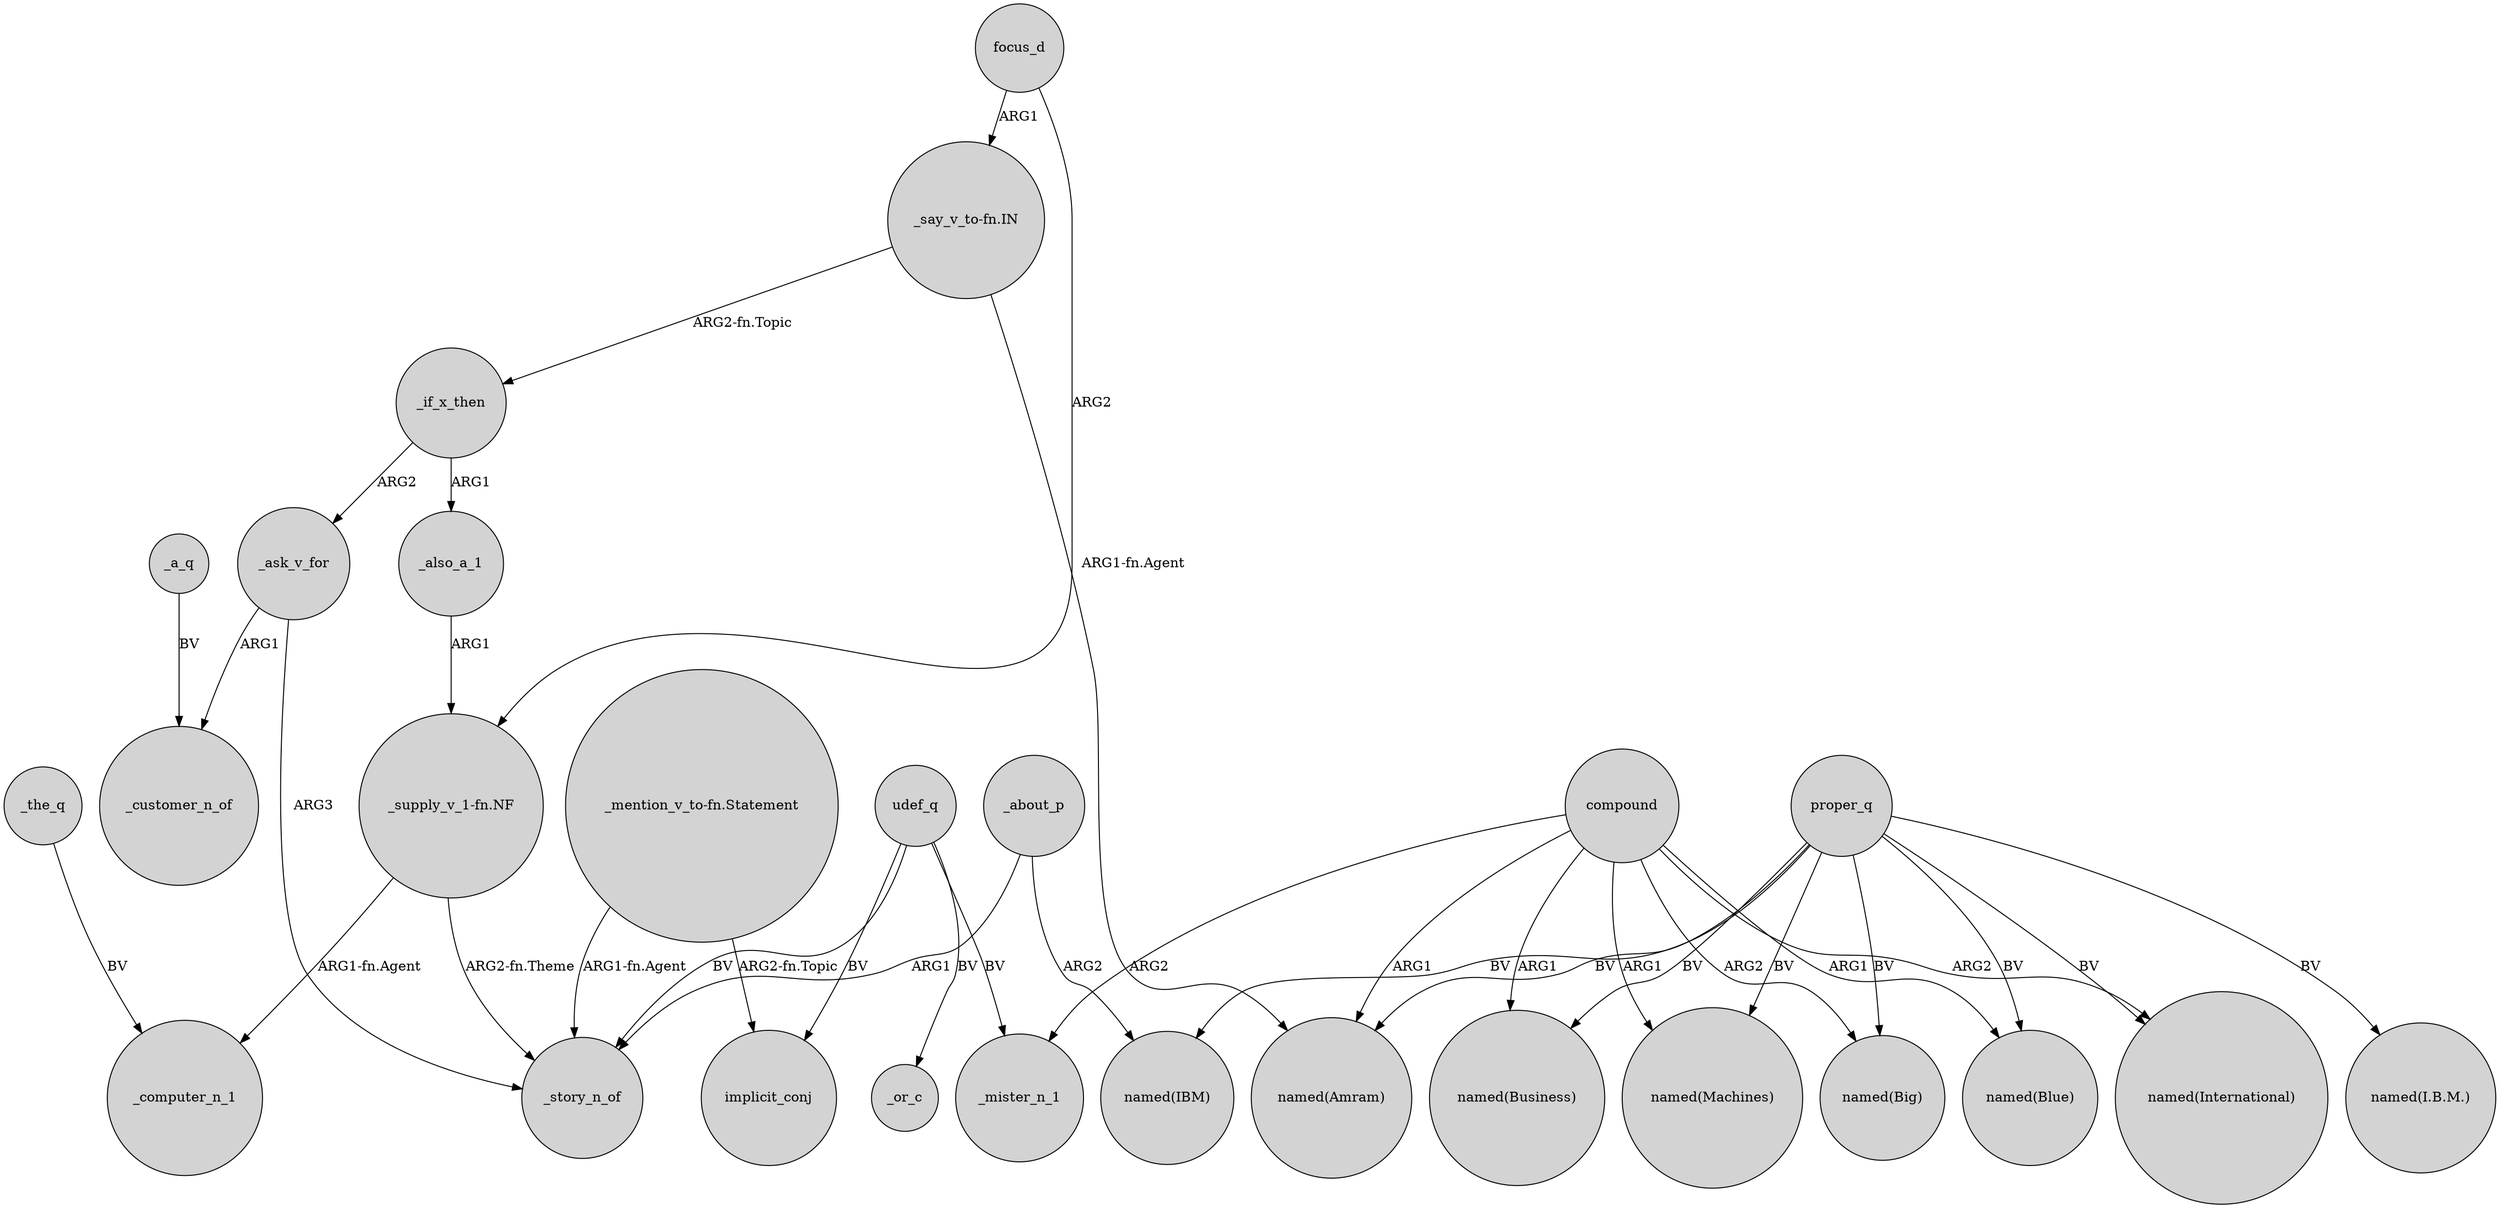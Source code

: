digraph {
	node [shape=circle style=filled]
	_ask_v_for -> _customer_n_of [label=ARG1]
	proper_q -> "named(I.B.M.)" [label=BV]
	"_say_v_to-fn.IN" -> _if_x_then [label="ARG2-fn.Topic"]
	_also_a_1 -> "_supply_v_1-fn.NF" [label=ARG1]
	_about_p -> _story_n_of [label=ARG1]
	proper_q -> "named(Business)" [label=BV]
	_about_p -> "named(IBM)" [label=ARG2]
	_if_x_then -> _also_a_1 [label=ARG1]
	udef_q -> _story_n_of [label=BV]
	_ask_v_for -> _story_n_of [label=ARG3]
	compound -> _mister_n_1 [label=ARG2]
	udef_q -> _mister_n_1 [label=BV]
	compound -> "named(Machines)" [label=ARG1]
	proper_q -> "named(IBM)" [label=BV]
	"_say_v_to-fn.IN" -> "named(Amram)" [label="ARG1-fn.Agent"]
	udef_q -> _or_c [label=BV]
	udef_q -> implicit_conj [label=BV]
	compound -> "named(Amram)" [label=ARG1]
	compound -> "named(Blue)" [label=ARG1]
	compound -> "named(International)" [label=ARG2]
	compound -> "named(Business)" [label=ARG1]
	_a_q -> _customer_n_of [label=BV]
	focus_d -> "_supply_v_1-fn.NF" [label=ARG2]
	"_supply_v_1-fn.NF" -> _story_n_of [label="ARG2-fn.Theme"]
	"_mention_v_to-fn.Statement" -> _story_n_of [label="ARG1-fn.Agent"]
	_if_x_then -> _ask_v_for [label=ARG2]
	_the_q -> _computer_n_1 [label=BV]
	proper_q -> "named(Blue)" [label=BV]
	"_supply_v_1-fn.NF" -> _computer_n_1 [label="ARG1-fn.Agent"]
	compound -> "named(Big)" [label=ARG2]
	"_mention_v_to-fn.Statement" -> implicit_conj [label="ARG2-fn.Topic"]
	proper_q -> "named(Machines)" [label=BV]
	proper_q -> "named(Amram)" [label=BV]
	focus_d -> "_say_v_to-fn.IN" [label=ARG1]
	proper_q -> "named(International)" [label=BV]
	proper_q -> "named(Big)" [label=BV]
}

